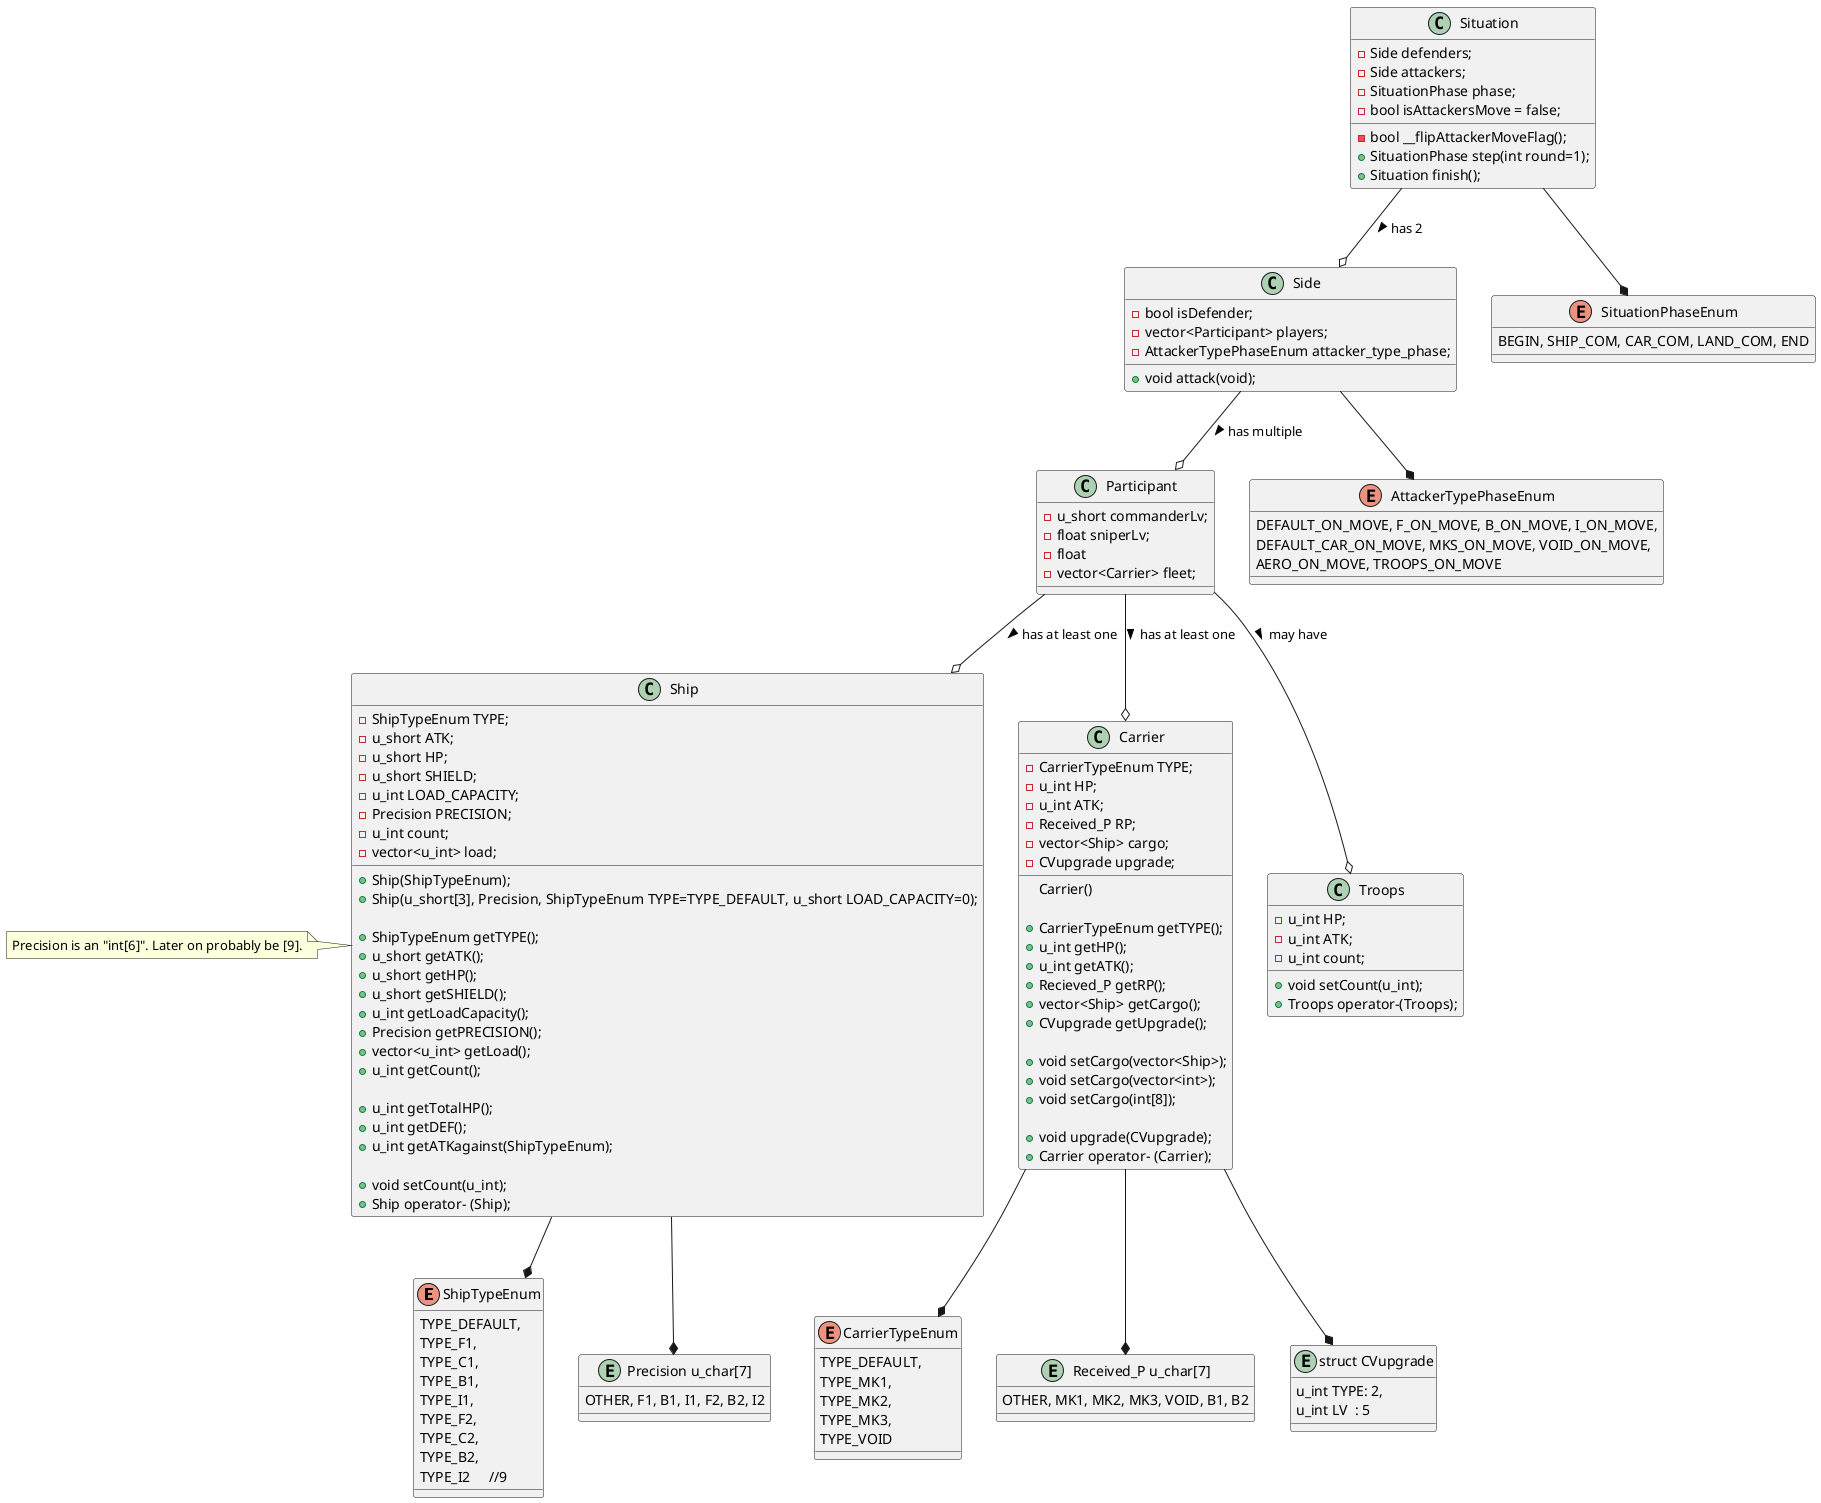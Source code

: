 @startuml

enum ShipTypeEnum{
    TYPE_DEFAULT,
    TYPE_F1,
    TYPE_C1,
    TYPE_B1,
    TYPE_I1,
    TYPE_F2,
    TYPE_C2,
    TYPE_B2,
    TYPE_I2     //9

}

enum CarrierTypeEnum{
    TYPE_DEFAULT,
    TYPE_MK1,
    TYPE_MK2,
    TYPE_MK3,
    TYPE_VOID
}

entity "Precision u_char[7]" as Precision{
    OTHER, F1, B1, I1, F2, B2, I2
}

entity "Received_P u_char[7]" as Recieved_P{
    OTHER, MK1, MK2, MK3, VOID, B1, B2
}

class Ship{
    - ShipTypeEnum TYPE;
    - u_short ATK;
    - u_short HP;
    - u_short SHIELD;
    - u_int LOAD_CAPACITY;
    - Precision PRECISION;
    - u_int count;
    - vector<u_int> load;

    + Ship(ShipTypeEnum);
    + Ship(u_short[3], Precision, ShipTypeEnum TYPE=TYPE_DEFAULT, u_short LOAD_CAPACITY=0);

    + ShipTypeEnum getTYPE();
    + u_short getATK();
    + u_short getHP();
    + u_short getSHIELD();
    + u_int getLoadCapacity();
    + Precision getPRECISION();
    + vector<u_int> getLoad();
    + u_int getCount();

    + u_int getTotalHP();
    + u_int getDEF();
    + u_int getATKagainst(ShipTypeEnum);

    + void setCount(u_int);
    + Ship operator- (Ship);
   
}
note left of Ship: Precision is an "int[6]". Later on probably be [9].


entity "struct CVupgrade" as CVupgrade{
    u_int TYPE: 2,
    u_int LV  : 5
}

class Carrier{
    - CarrierTypeEnum TYPE;
    - u_int HP;
    - u_int ATK;
    - Received_P RP;
    - vector<Ship> cargo;
    - CVupgrade upgrade;
    
    Carrier()

    + CarrierTypeEnum getTYPE();
    + u_int getHP();
    + u_int getATK();
    + Recieved_P getRP();
    + vector<Ship> getCargo();
    + CVupgrade getUpgrade();

    + void setCargo(vector<Ship>);
    + void setCargo(vector<int>);
    + void setCargo(int[8]);

    + void upgrade(CVupgrade);
    + Carrier operator- (Carrier);
}


class Troops{
    - u_int HP;
    - u_int ATK;
    - u_int count;

    + void setCount(u_int);
    + Troops operator-(Troops);
}


class Participant{
    - u_short commanderLv;
    - float sniperLv;
    - float 
    - vector<Carrier> fleet;
}

enum AttackerTypePhaseEnum{
    ' Ship combat
    DEFAULT_ON_MOVE, F_ON_MOVE, B_ON_MOVE, I_ON_MOVE,
    ' Carrier combat
    DEFAULT_CAR_ON_MOVE, MKS_ON_MOVE, VOID_ON_MOVE,
    ' Planetary combat
    AERO_ON_MOVE, TROOPS_ON_MOVE
}

class Side{
    - bool isDefender;
    - vector<Participant> players;
    - AttackerTypePhaseEnum attacker_type_phase;
    + void attack(void);

}

enum SituationPhaseEnum{
    BEGIN, SHIP_COM, CAR_COM, LAND_COM, END
}

class Situation{
    - Side defenders;
    - Side attackers;
    - SituationPhase phase;
    - bool isAttackersMove = false;

    - bool __flipAttackerMoveFlag();
    + SituationPhase step(int round=1);
    + Situation finish();
    
}

' Relationships

Situation --o Side : has 2 >
Side --o Participant : has multiple >
Participant --o Ship : has at least one >
Participant --o Troops : may have >
Participant --o Carrier : has at least one >

' Attributes relationship
Situation --* SituationPhaseEnum
Side --* AttackerTypePhaseEnum
Ship --* ShipTypeEnum
Ship --* Precision
Carrier --* Recieved_P
Carrier --* CarrierTypeEnum
Carrier --* CVupgrade

@enduml